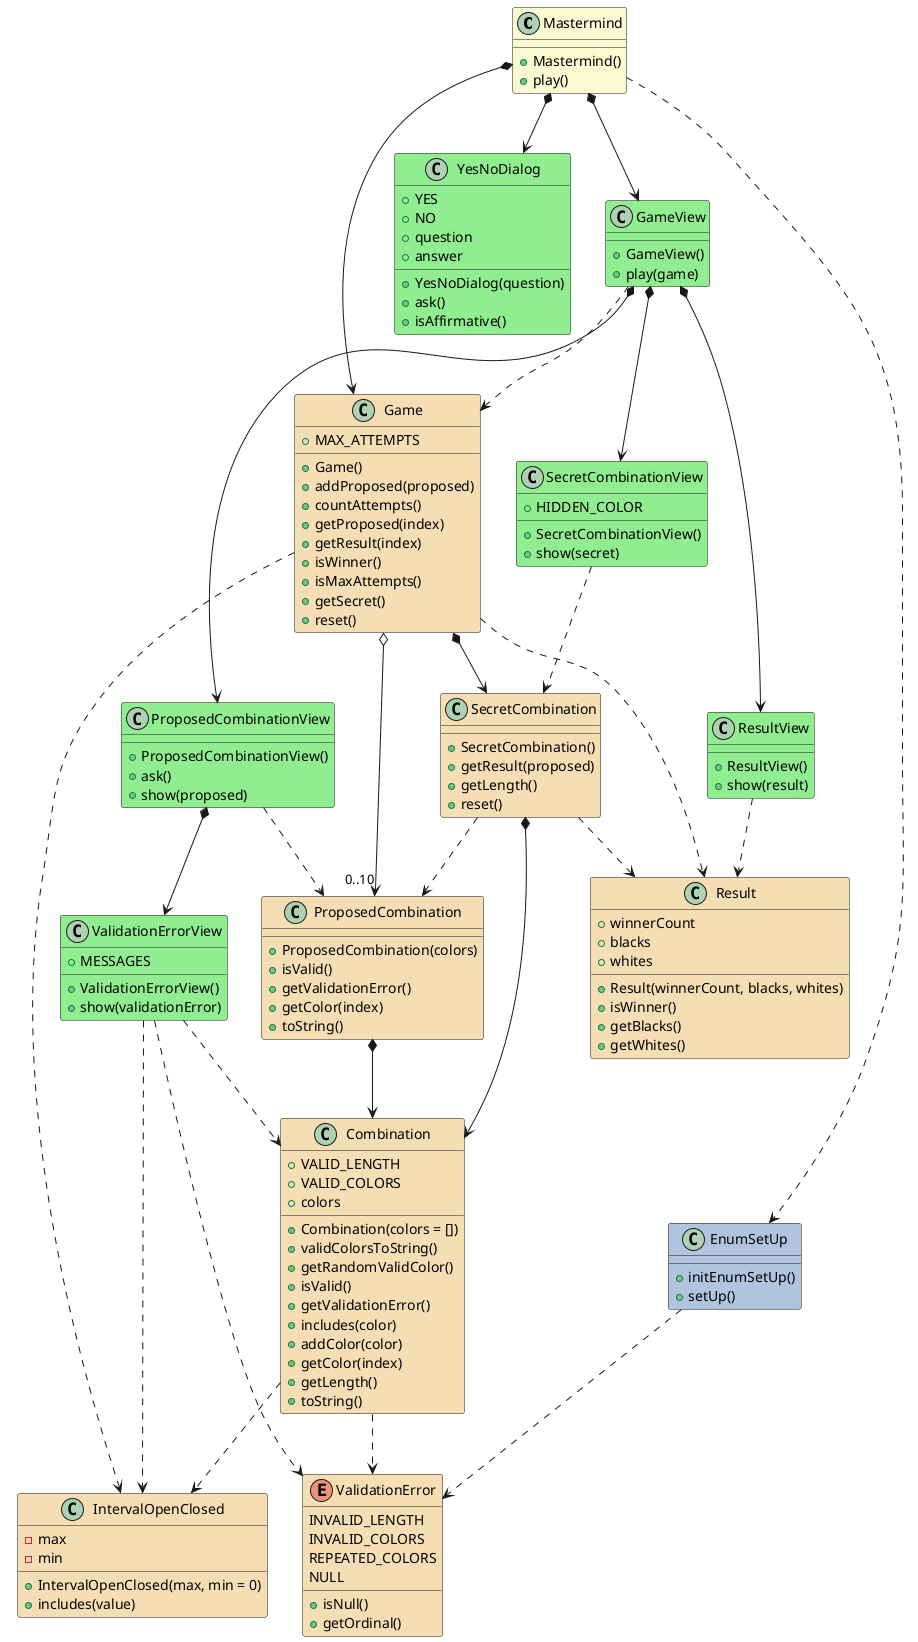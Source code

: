 @startuml analysis

class Mastermind #LightGoldenRodYellow {  

    + Mastermind()
    + play()    
}
Mastermind *--> GameView
Mastermind *--> YesNoDialog
Mastermind *--> Game
Mastermind ..> EnumSetUp

class GameView #LightGreen {

    + GameView()
    + play(game)
}
GameView *--> SecretCombinationView
GameView *--> ProposedCombinationView
GameView *--> ResultView
GameView ..> Game


class SecretCombinationView #LightGreen {
    + HIDDEN_COLOR
    
    + SecretCombinationView()
    + show(secret)
}
SecretCombinationView ..> SecretCombination

class ProposedCombinationView #LightGreen {
    
    + ProposedCombinationView()
    + ask()
    + show(proposed)
}
ProposedCombinationView *--> ValidationErrorView
ProposedCombinationView ..> ProposedCombination

class ValidationErrorView #LightGreen {

    + MESSAGES
    
    + ValidationErrorView()
    + show(validationError)
}
ValidationErrorView ..> ValidationError
ValidationErrorView ..> Combination
ValidationErrorView ..> IntervalOpenClosed

class ResultView #LightGreen {
    
    + ResultView()
    + show(result)
}
ResultView ..> Result

class Game #Wheat{
    + MAX_ATTEMPTS

    + Game()
    + addProposed(proposed)
    + countAttempts()    
    + getProposed(index)
    + getResult(index)
    + isWinner()
    + isMaxAttempts()    
    + getSecret()    
    + reset()    
}
Game *--> SecretCombination
Game o--> "0..10" ProposedCombination
Game .down.> Result
Game ..> IntervalOpenClosed

class SecretCombination #Wheat{
    
    + SecretCombination()    
    + getResult(proposed)
    + getLength()     
    + reset()

}
SecretCombination *-down-> Combination
SecretCombination .down.> ProposedCombination
SecretCombination .down.> Result

class Result #Wheat{
    + winnerCount
    + blacks
    + whites

    + Result(winnerCount, blacks, whites)
    + isWinner()
    + getBlacks()    
    + getWhites()    
}

class Combination #Wheat{
    + VALID_LENGTH
    + VALID_COLORS    
    + colors

    + Combination(colors = [])
    + validColorsToString()
    + getRandomValidColor()
    + isValid()    
    + getValidationError()
    + includes(color)    
    + addColor(color)          
    + getColor(index)
    + getLength()      
    + toString()
}
Combination .down.> ValidationError
Combination ..> IntervalOpenClosed

enum ValidationError #Wheat{    
    INVALID_LENGTH
    INVALID_COLORS
    REPEATED_COLORS
    NULL

    + isNull()
    + getOrdinal()
}

class ProposedCombination #Wheat{

    + ProposedCombination(colors)
    + isValid()         
    + getValidationError()
    + getColor(index)   
    + toString()   
}
ProposedCombination *-down-> Combination 



class YesNoDialog #LightGreen {
    + YES
    + NO
    + question
    + answer    

    + YesNoDialog(question)
    + ask()
    + isAffirmative()
}

class EnumSetUp #LightSteelBlue {
    + initEnumSetUp()
    + setUp()
}
EnumSetUp ..> ValidationError

class IntervalOpenClosed #Wheat{
    - max
    - min

    + IntervalOpenClosed(max, min = 0)
    + includes(value)
}

@enduml
